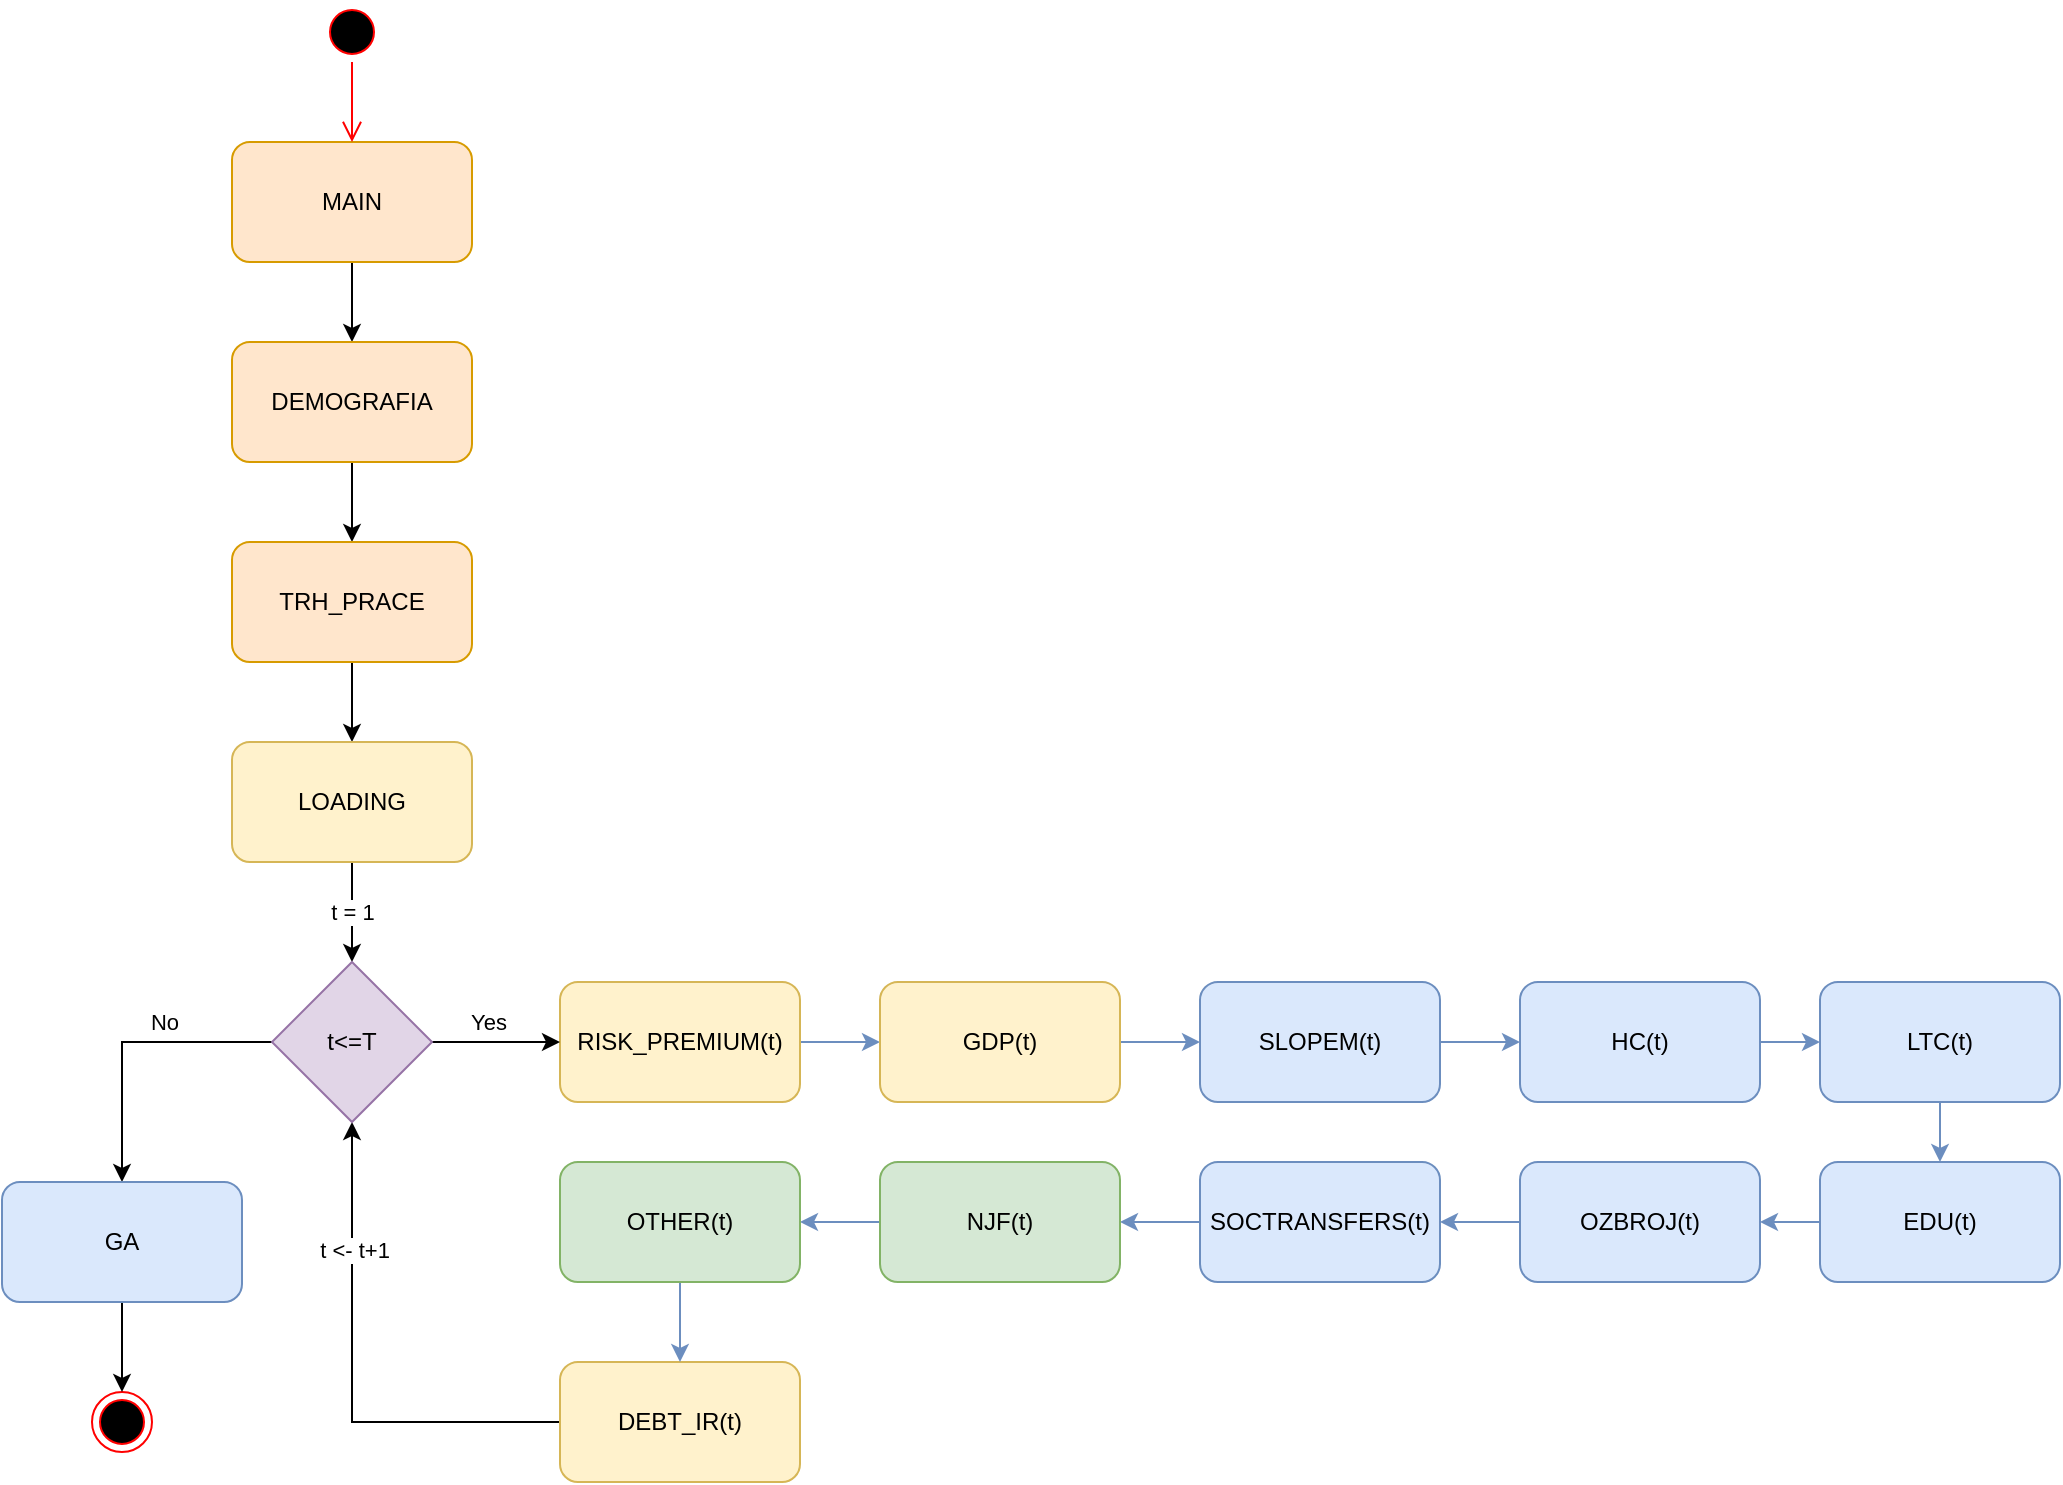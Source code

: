 <mxfile version="21.6.5" type="github">
  <diagram name="Page-1" id="9Q5gtsIOphYwqksjLblg">
    <mxGraphModel dx="1050" dy="542" grid="1" gridSize="10" guides="1" tooltips="1" connect="1" arrows="1" fold="1" page="1" pageScale="1" pageWidth="1100" pageHeight="850" math="0" shadow="0">
      <root>
        <mxCell id="0" />
        <mxCell id="1" parent="0" />
        <mxCell id="5uDZrZQxL8TCu0xrzUXC-23" style="edgeStyle=orthogonalEdgeStyle;rounded=0;orthogonalLoop=1;jettySize=auto;html=1;entryX=0;entryY=0.5;entryDx=0;entryDy=0;fillColor=#dae8fc;strokeColor=#6c8ebf;" edge="1" parent="1" source="5uDZrZQxL8TCu0xrzUXC-1" target="5uDZrZQxL8TCu0xrzUXC-2">
          <mxGeometry relative="1" as="geometry" />
        </mxCell>
        <mxCell id="5uDZrZQxL8TCu0xrzUXC-1" value="RISK_PREMIUM(t)" style="rounded=1;whiteSpace=wrap;html=1;fillColor=#fff2cc;strokeColor=#d6b656;" vertex="1" parent="1">
          <mxGeometry x="289" y="530" width="120" height="60" as="geometry" />
        </mxCell>
        <mxCell id="5uDZrZQxL8TCu0xrzUXC-24" style="edgeStyle=orthogonalEdgeStyle;rounded=0;orthogonalLoop=1;jettySize=auto;html=1;entryX=0;entryY=0.5;entryDx=0;entryDy=0;fillColor=#dae8fc;strokeColor=#6c8ebf;" edge="1" parent="1" source="5uDZrZQxL8TCu0xrzUXC-2" target="5uDZrZQxL8TCu0xrzUXC-9">
          <mxGeometry relative="1" as="geometry" />
        </mxCell>
        <mxCell id="5uDZrZQxL8TCu0xrzUXC-2" value="GDP(t)" style="rounded=1;whiteSpace=wrap;html=1;fillColor=#fff2cc;strokeColor=#d6b656;" vertex="1" parent="1">
          <mxGeometry x="449" y="530" width="120" height="60" as="geometry" />
        </mxCell>
        <mxCell id="5uDZrZQxL8TCu0xrzUXC-35" style="edgeStyle=orthogonalEdgeStyle;rounded=0;orthogonalLoop=1;jettySize=auto;html=1;entryX=0.5;entryY=1;entryDx=0;entryDy=0;" edge="1" parent="1" source="5uDZrZQxL8TCu0xrzUXC-3" target="5uDZrZQxL8TCu0xrzUXC-17">
          <mxGeometry relative="1" as="geometry" />
        </mxCell>
        <mxCell id="5uDZrZQxL8TCu0xrzUXC-36" value="t &amp;lt;- t+1" style="edgeLabel;html=1;align=center;verticalAlign=middle;resizable=0;points=[];" vertex="1" connectable="0" parent="5uDZrZQxL8TCu0xrzUXC-35">
          <mxGeometry x="0.499" y="-1" relative="1" as="geometry">
            <mxPoint as="offset" />
          </mxGeometry>
        </mxCell>
        <mxCell id="5uDZrZQxL8TCu0xrzUXC-3" value="DEBT_IR(t)" style="rounded=1;whiteSpace=wrap;html=1;fillColor=#fff2cc;strokeColor=#d6b656;" vertex="1" parent="1">
          <mxGeometry x="289" y="720" width="120" height="60" as="geometry" />
        </mxCell>
        <mxCell id="5uDZrZQxL8TCu0xrzUXC-38" style="edgeStyle=orthogonalEdgeStyle;rounded=0;orthogonalLoop=1;jettySize=auto;html=1;entryX=0.5;entryY=0;entryDx=0;entryDy=0;" edge="1" parent="1" source="5uDZrZQxL8TCu0xrzUXC-5" target="5uDZrZQxL8TCu0xrzUXC-6">
          <mxGeometry relative="1" as="geometry" />
        </mxCell>
        <mxCell id="5uDZrZQxL8TCu0xrzUXC-5" value="MAIN" style="rounded=1;whiteSpace=wrap;html=1;fillColor=#ffe6cc;strokeColor=#d79b00;" vertex="1" parent="1">
          <mxGeometry x="125" y="110" width="120" height="60" as="geometry" />
        </mxCell>
        <mxCell id="5uDZrZQxL8TCu0xrzUXC-21" style="edgeStyle=orthogonalEdgeStyle;rounded=0;orthogonalLoop=1;jettySize=auto;html=1;entryX=0.5;entryY=0;entryDx=0;entryDy=0;" edge="1" parent="1" source="5uDZrZQxL8TCu0xrzUXC-6" target="5uDZrZQxL8TCu0xrzUXC-7">
          <mxGeometry relative="1" as="geometry" />
        </mxCell>
        <mxCell id="5uDZrZQxL8TCu0xrzUXC-6" value="DEMOGRAFIA" style="rounded=1;whiteSpace=wrap;html=1;fillColor=#ffe6cc;strokeColor=#d79b00;" vertex="1" parent="1">
          <mxGeometry x="125" y="210" width="120" height="60" as="geometry" />
        </mxCell>
        <mxCell id="5uDZrZQxL8TCu0xrzUXC-19" style="edgeStyle=orthogonalEdgeStyle;rounded=0;orthogonalLoop=1;jettySize=auto;html=1;entryX=0.5;entryY=0;entryDx=0;entryDy=0;" edge="1" parent="1" source="5uDZrZQxL8TCu0xrzUXC-7" target="5uDZrZQxL8TCu0xrzUXC-8">
          <mxGeometry relative="1" as="geometry" />
        </mxCell>
        <mxCell id="5uDZrZQxL8TCu0xrzUXC-7" value="TRH_PRACE" style="rounded=1;whiteSpace=wrap;html=1;fillColor=#ffe6cc;strokeColor=#d79b00;" vertex="1" parent="1">
          <mxGeometry x="125" y="310" width="120" height="60" as="geometry" />
        </mxCell>
        <mxCell id="5uDZrZQxL8TCu0xrzUXC-18" style="edgeStyle=orthogonalEdgeStyle;rounded=0;orthogonalLoop=1;jettySize=auto;html=1;entryX=0.5;entryY=0;entryDx=0;entryDy=0;" edge="1" parent="1" source="5uDZrZQxL8TCu0xrzUXC-8" target="5uDZrZQxL8TCu0xrzUXC-17">
          <mxGeometry relative="1" as="geometry" />
        </mxCell>
        <mxCell id="5uDZrZQxL8TCu0xrzUXC-34" value="t = 1" style="edgeLabel;html=1;align=center;verticalAlign=middle;resizable=0;points=[];" vertex="1" connectable="0" parent="5uDZrZQxL8TCu0xrzUXC-18">
          <mxGeometry x="-0.488" relative="1" as="geometry">
            <mxPoint y="12" as="offset" />
          </mxGeometry>
        </mxCell>
        <mxCell id="5uDZrZQxL8TCu0xrzUXC-8" value="LOADING" style="rounded=1;whiteSpace=wrap;html=1;fillColor=#fff2cc;strokeColor=#d6b656;" vertex="1" parent="1">
          <mxGeometry x="125" y="410" width="120" height="60" as="geometry" />
        </mxCell>
        <mxCell id="5uDZrZQxL8TCu0xrzUXC-25" style="edgeStyle=orthogonalEdgeStyle;rounded=0;orthogonalLoop=1;jettySize=auto;html=1;entryX=0;entryY=0.5;entryDx=0;entryDy=0;fillColor=#dae8fc;strokeColor=#6c8ebf;" edge="1" parent="1" source="5uDZrZQxL8TCu0xrzUXC-9" target="5uDZrZQxL8TCu0xrzUXC-10">
          <mxGeometry relative="1" as="geometry" />
        </mxCell>
        <mxCell id="5uDZrZQxL8TCu0xrzUXC-9" value="SLOPEM(t)" style="rounded=1;whiteSpace=wrap;html=1;fillColor=#dae8fc;strokeColor=#6c8ebf;" vertex="1" parent="1">
          <mxGeometry x="609" y="530" width="120" height="60" as="geometry" />
        </mxCell>
        <mxCell id="5uDZrZQxL8TCu0xrzUXC-26" style="edgeStyle=orthogonalEdgeStyle;rounded=0;orthogonalLoop=1;jettySize=auto;html=1;entryX=0;entryY=0.5;entryDx=0;entryDy=0;fillColor=#dae8fc;strokeColor=#6c8ebf;" edge="1" parent="1" source="5uDZrZQxL8TCu0xrzUXC-10" target="5uDZrZQxL8TCu0xrzUXC-11">
          <mxGeometry relative="1" as="geometry" />
        </mxCell>
        <mxCell id="5uDZrZQxL8TCu0xrzUXC-10" value="HC(t)" style="rounded=1;whiteSpace=wrap;html=1;fillColor=#dae8fc;strokeColor=#6c8ebf;" vertex="1" parent="1">
          <mxGeometry x="769" y="530" width="120" height="60" as="geometry" />
        </mxCell>
        <mxCell id="5uDZrZQxL8TCu0xrzUXC-27" style="edgeStyle=orthogonalEdgeStyle;rounded=0;orthogonalLoop=1;jettySize=auto;html=1;entryX=0.5;entryY=0;entryDx=0;entryDy=0;fillColor=#dae8fc;strokeColor=#6c8ebf;" edge="1" parent="1" source="5uDZrZQxL8TCu0xrzUXC-11" target="5uDZrZQxL8TCu0xrzUXC-12">
          <mxGeometry relative="1" as="geometry" />
        </mxCell>
        <mxCell id="5uDZrZQxL8TCu0xrzUXC-11" value="LTC(t)" style="rounded=1;whiteSpace=wrap;html=1;fillColor=#dae8fc;strokeColor=#6c8ebf;" vertex="1" parent="1">
          <mxGeometry x="919" y="530" width="120" height="60" as="geometry" />
        </mxCell>
        <mxCell id="5uDZrZQxL8TCu0xrzUXC-28" style="edgeStyle=orthogonalEdgeStyle;rounded=0;orthogonalLoop=1;jettySize=auto;html=1;fillColor=#dae8fc;strokeColor=#6c8ebf;" edge="1" parent="1" source="5uDZrZQxL8TCu0xrzUXC-12" target="5uDZrZQxL8TCu0xrzUXC-13">
          <mxGeometry relative="1" as="geometry" />
        </mxCell>
        <mxCell id="5uDZrZQxL8TCu0xrzUXC-12" value="EDU(t)" style="rounded=1;whiteSpace=wrap;html=1;fillColor=#dae8fc;strokeColor=#6c8ebf;" vertex="1" parent="1">
          <mxGeometry x="919" y="620" width="120" height="60" as="geometry" />
        </mxCell>
        <mxCell id="5uDZrZQxL8TCu0xrzUXC-29" style="edgeStyle=orthogonalEdgeStyle;rounded=0;orthogonalLoop=1;jettySize=auto;html=1;entryX=1;entryY=0.5;entryDx=0;entryDy=0;fillColor=#dae8fc;strokeColor=#6c8ebf;" edge="1" parent="1" source="5uDZrZQxL8TCu0xrzUXC-13" target="5uDZrZQxL8TCu0xrzUXC-14">
          <mxGeometry relative="1" as="geometry" />
        </mxCell>
        <mxCell id="5uDZrZQxL8TCu0xrzUXC-13" value="OZBROJ(t)" style="rounded=1;whiteSpace=wrap;html=1;fillColor=#dae8fc;strokeColor=#6c8ebf;" vertex="1" parent="1">
          <mxGeometry x="769" y="620" width="120" height="60" as="geometry" />
        </mxCell>
        <mxCell id="5uDZrZQxL8TCu0xrzUXC-30" style="edgeStyle=orthogonalEdgeStyle;rounded=0;orthogonalLoop=1;jettySize=auto;html=1;entryX=1;entryY=0.5;entryDx=0;entryDy=0;fillColor=#dae8fc;strokeColor=#6c8ebf;" edge="1" parent="1" source="5uDZrZQxL8TCu0xrzUXC-14" target="5uDZrZQxL8TCu0xrzUXC-15">
          <mxGeometry relative="1" as="geometry" />
        </mxCell>
        <mxCell id="5uDZrZQxL8TCu0xrzUXC-14" value="SOCTRANSFERS(t)" style="rounded=1;whiteSpace=wrap;html=1;fillColor=#dae8fc;strokeColor=#6c8ebf;" vertex="1" parent="1">
          <mxGeometry x="609" y="620" width="120" height="60" as="geometry" />
        </mxCell>
        <mxCell id="5uDZrZQxL8TCu0xrzUXC-31" style="edgeStyle=orthogonalEdgeStyle;rounded=0;orthogonalLoop=1;jettySize=auto;html=1;entryX=1;entryY=0.5;entryDx=0;entryDy=0;fillColor=#dae8fc;strokeColor=#6c8ebf;" edge="1" parent="1" source="5uDZrZQxL8TCu0xrzUXC-15" target="5uDZrZQxL8TCu0xrzUXC-16">
          <mxGeometry relative="1" as="geometry" />
        </mxCell>
        <mxCell id="5uDZrZQxL8TCu0xrzUXC-15" value="NJF(t)" style="rounded=1;whiteSpace=wrap;html=1;fillColor=#d5e8d4;strokeColor=#82b366;" vertex="1" parent="1">
          <mxGeometry x="449" y="620" width="120" height="60" as="geometry" />
        </mxCell>
        <mxCell id="5uDZrZQxL8TCu0xrzUXC-32" style="edgeStyle=orthogonalEdgeStyle;rounded=0;orthogonalLoop=1;jettySize=auto;html=1;entryX=0.5;entryY=0;entryDx=0;entryDy=0;fillColor=#dae8fc;strokeColor=#6c8ebf;" edge="1" parent="1" source="5uDZrZQxL8TCu0xrzUXC-16" target="5uDZrZQxL8TCu0xrzUXC-3">
          <mxGeometry relative="1" as="geometry" />
        </mxCell>
        <mxCell id="5uDZrZQxL8TCu0xrzUXC-16" value="OTHER(t)" style="rounded=1;whiteSpace=wrap;html=1;fillColor=#d5e8d4;strokeColor=#82b366;" vertex="1" parent="1">
          <mxGeometry x="289" y="620" width="120" height="60" as="geometry" />
        </mxCell>
        <mxCell id="5uDZrZQxL8TCu0xrzUXC-22" style="edgeStyle=orthogonalEdgeStyle;rounded=0;orthogonalLoop=1;jettySize=auto;html=1;entryX=0;entryY=0.5;entryDx=0;entryDy=0;" edge="1" parent="1" source="5uDZrZQxL8TCu0xrzUXC-17" target="5uDZrZQxL8TCu0xrzUXC-1">
          <mxGeometry relative="1" as="geometry" />
        </mxCell>
        <mxCell id="5uDZrZQxL8TCu0xrzUXC-33" value="Yes" style="edgeLabel;html=1;align=center;verticalAlign=middle;resizable=0;points=[];" vertex="1" connectable="0" parent="5uDZrZQxL8TCu0xrzUXC-22">
          <mxGeometry x="-0.131" y="-4" relative="1" as="geometry">
            <mxPoint y="-14" as="offset" />
          </mxGeometry>
        </mxCell>
        <mxCell id="5uDZrZQxL8TCu0xrzUXC-39" style="edgeStyle=orthogonalEdgeStyle;rounded=0;orthogonalLoop=1;jettySize=auto;html=1;" edge="1" parent="1" source="5uDZrZQxL8TCu0xrzUXC-17" target="5uDZrZQxL8TCu0xrzUXC-41">
          <mxGeometry relative="1" as="geometry">
            <mxPoint x="90" y="560" as="targetPoint" />
          </mxGeometry>
        </mxCell>
        <mxCell id="5uDZrZQxL8TCu0xrzUXC-42" value="No" style="edgeLabel;html=1;align=center;verticalAlign=middle;resizable=0;points=[];" vertex="1" connectable="0" parent="5uDZrZQxL8TCu0xrzUXC-39">
          <mxGeometry x="-0.252" y="2" relative="1" as="geometry">
            <mxPoint y="-12" as="offset" />
          </mxGeometry>
        </mxCell>
        <mxCell id="5uDZrZQxL8TCu0xrzUXC-17" value="t&amp;lt;=T" style="rhombus;whiteSpace=wrap;html=1;fillColor=#e1d5e7;strokeColor=#9673a6;" vertex="1" parent="1">
          <mxGeometry x="145" y="520" width="80" height="80" as="geometry" />
        </mxCell>
        <mxCell id="5uDZrZQxL8TCu0xrzUXC-40" value="" style="ellipse;html=1;shape=endState;fillColor=#000000;strokeColor=#ff0000;" vertex="1" parent="1">
          <mxGeometry x="55" y="735" width="30" height="30" as="geometry" />
        </mxCell>
        <mxCell id="5uDZrZQxL8TCu0xrzUXC-43" style="edgeStyle=orthogonalEdgeStyle;rounded=0;orthogonalLoop=1;jettySize=auto;html=1;" edge="1" parent="1" source="5uDZrZQxL8TCu0xrzUXC-41" target="5uDZrZQxL8TCu0xrzUXC-40">
          <mxGeometry relative="1" as="geometry" />
        </mxCell>
        <mxCell id="5uDZrZQxL8TCu0xrzUXC-41" value="GA" style="rounded=1;whiteSpace=wrap;html=1;fillColor=#dae8fc;strokeColor=#6c8ebf;" vertex="1" parent="1">
          <mxGeometry x="10" y="630" width="120" height="60" as="geometry" />
        </mxCell>
        <mxCell id="5uDZrZQxL8TCu0xrzUXC-44" value="" style="ellipse;html=1;shape=startState;fillColor=#000000;strokeColor=#ff0000;" vertex="1" parent="1">
          <mxGeometry x="170" y="40" width="30" height="30" as="geometry" />
        </mxCell>
        <mxCell id="5uDZrZQxL8TCu0xrzUXC-45" value="" style="edgeStyle=orthogonalEdgeStyle;html=1;verticalAlign=bottom;endArrow=open;endSize=8;strokeColor=#ff0000;rounded=0;entryX=0.5;entryY=0;entryDx=0;entryDy=0;" edge="1" source="5uDZrZQxL8TCu0xrzUXC-44" parent="1" target="5uDZrZQxL8TCu0xrzUXC-5">
          <mxGeometry relative="1" as="geometry">
            <mxPoint x="75" y="180" as="targetPoint" />
            <Array as="points">
              <mxPoint x="185" y="80" />
              <mxPoint x="185" y="80" />
            </Array>
          </mxGeometry>
        </mxCell>
      </root>
    </mxGraphModel>
  </diagram>
</mxfile>
